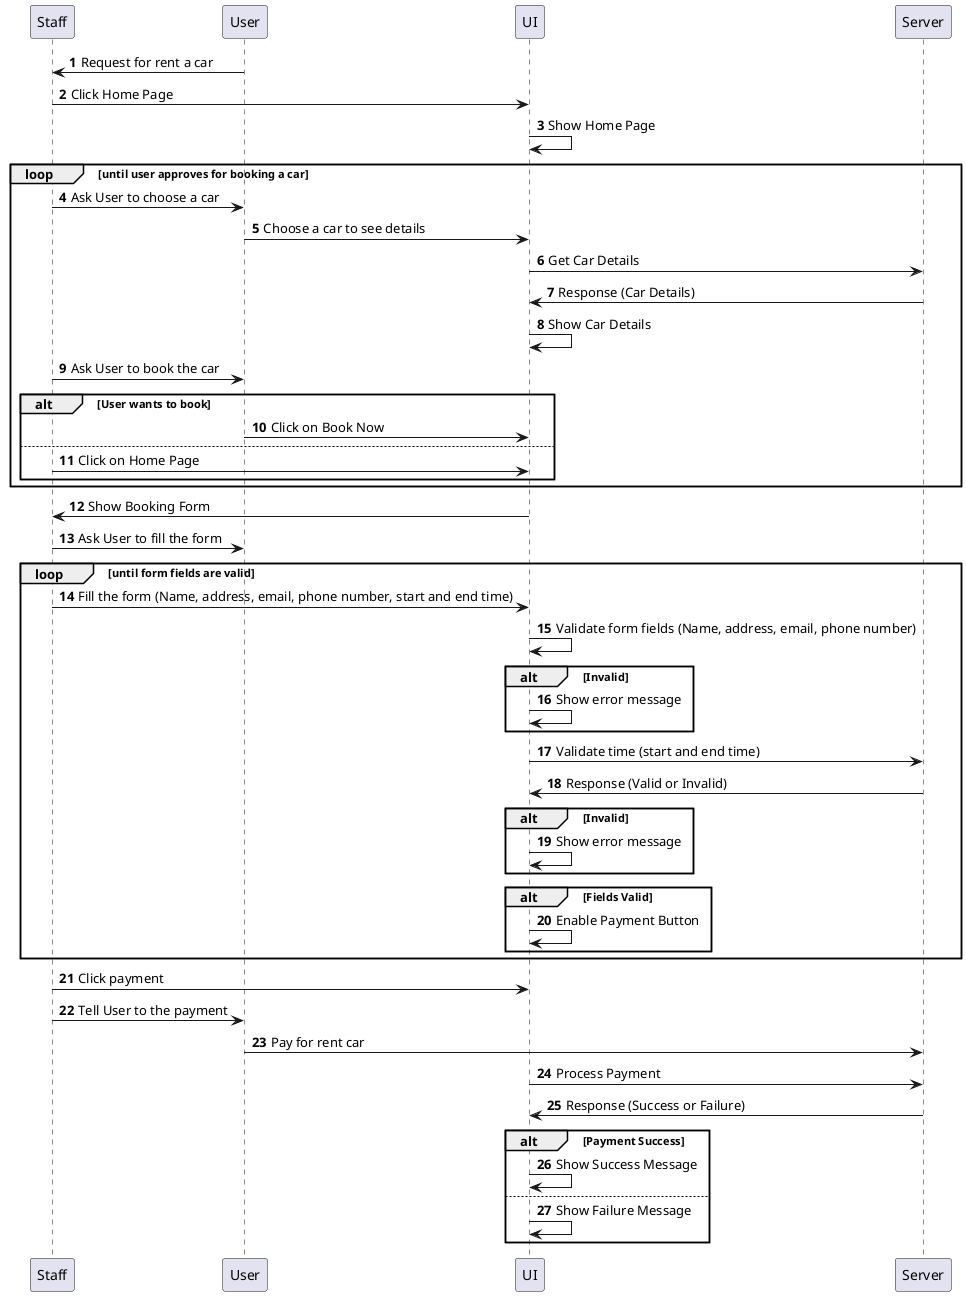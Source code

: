 @startuml
autonumber
participant Staff
participant User
participant UI
participant Server

User -> Staff: Request for rent a car
Staff -> UI: Click Home Page
UI -> UI: Show Home Page
loop until user approves for booking a car
    Staff -> User: Ask User to choose a car
    User -> UI: Choose a car to see details
    UI -> Server: Get Car Details
    Server -> UI: Response (Car Details)
    UI -> UI: Show Car Details
    Staff -> User: Ask User to book the car
    alt User wants to book
        User -> UI: Click on Book Now
    else
        Staff -> UI: Click on Home Page
    end
end
UI -> Staff: Show Booking Form
Staff -> User: Ask User to fill the form

loop until form fields are valid
    Staff -> UI: Fill the form (Name, address, email, phone number, start and end time)
    UI -> UI: Validate form fields (Name, address, email, phone number)
    alt Invalid
        UI -> UI: Show error message
    end
    UI -> Server: Validate time (start and end time)
    Server -> UI: Response (Valid or Invalid)
    alt Invalid
        UI -> UI: Show error message
    end
    alt Fields Valid
        UI -> UI: Enable Payment Button
    end
end
Staff -> UI: Click payment
Staff -> User: Tell User to the payment
User -> Server: Pay for rent car
UI -> Server: Process Payment
Server -> UI: Response (Success or Failure)
alt Payment Success
    UI -> UI: Show Success Message
else
    UI -> UI: Show Failure Message
end
@enduml